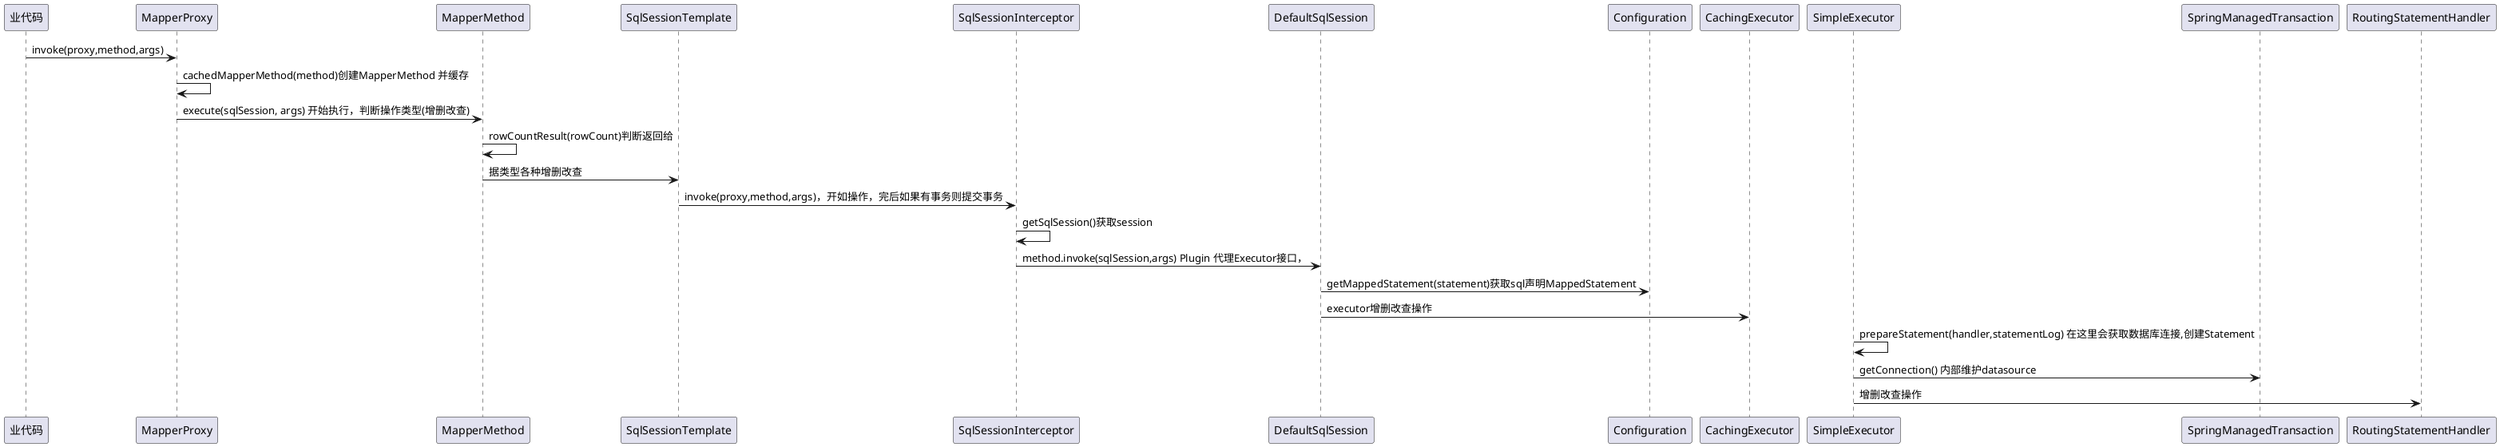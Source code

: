 
@startuml
业代码->MapperProxy:invoke(proxy,method,args)
MapperProxy->MapperProxy: cachedMapperMethod(method)创建MapperMethod 并缓存
MapperProxy->MapperMethod: execute(sqlSession, args) 开始执行，判断操作类型(增删改查)
MapperMethod->MapperMethod: rowCountResult(rowCount)判断返回给
MapperMethod->SqlSessionTemplate:据类型各种增删改查
SqlSessionTemplate->SqlSessionInterceptor:invoke(proxy,method,args)，开如操作，完后如果有事务则提交事务
SqlSessionInterceptor->SqlSessionInterceptor:getSqlSession()获取session
SqlSessionInterceptor->DefaultSqlSession:method.invoke(sqlSession,args) Plugin 代理Executor接口，
DefaultSqlSession->Configuration: getMappedStatement(statement)获取sql声明MappedStatement
DefaultSqlSession->CachingExecutor: executor增删改查操作
SimpleExecutor->SimpleExecutor:prepareStatement(handler,statementLog) 在这里会获取数据库连接,创建Statement
SimpleExecutor->SpringManagedTransaction:getConnection() 内部维护datasource
SimpleExecutor->RoutingStatementHandler: 增删改查操作

@enduml
